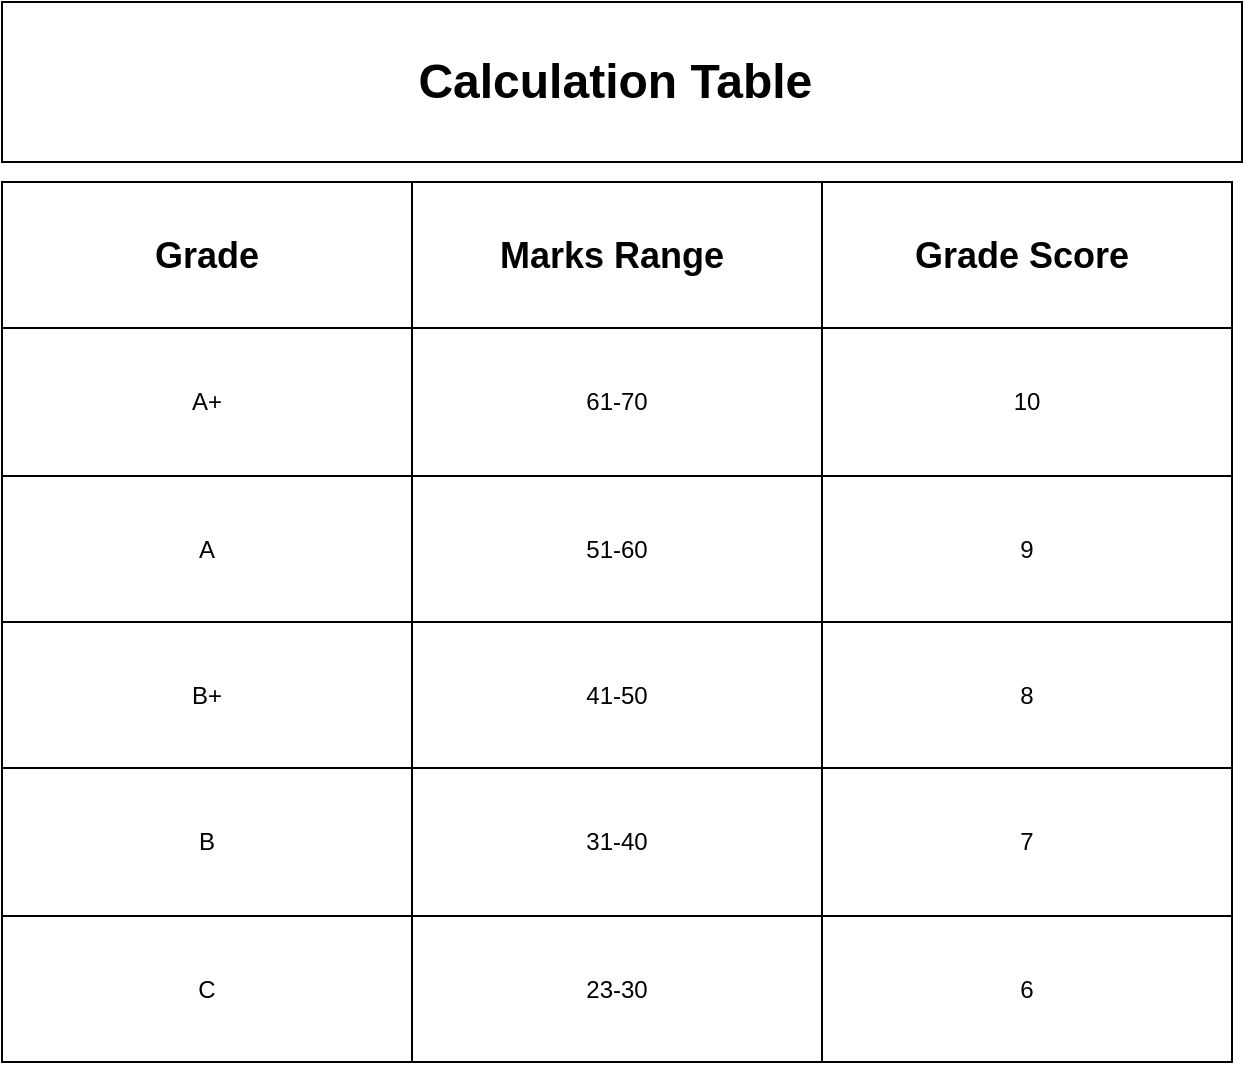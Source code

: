 <mxfile>
    <diagram id="aU_v9LZUCso-I1mCo_V_" name="Page-1">
        <mxGraphModel dx="1309" dy="719" grid="1" gridSize="10" guides="1" tooltips="1" connect="1" arrows="1" fold="1" page="1" pageScale="1" pageWidth="850" pageHeight="1100" math="0" shadow="0">
            <root>
                <mxCell id="0"/>
                <mxCell id="1" parent="0"/>
                <mxCell id="3" value="&lt;h1&gt;Calculation Table&amp;nbsp;&lt;/h1&gt;" style="rounded=0;whiteSpace=wrap;html=1;" vertex="1" parent="1">
                    <mxGeometry x="115" y="140" width="620" height="80" as="geometry"/>
                </mxCell>
                <mxCell id="4" value="" style="shape=table;html=1;whiteSpace=wrap;startSize=0;container=1;collapsible=0;childLayout=tableLayout;" vertex="1" parent="1">
                    <mxGeometry x="115" y="230" width="615" height="220" as="geometry"/>
                </mxCell>
                <mxCell id="5" value="" style="shape=tableRow;horizontal=0;startSize=0;swimlaneHead=0;swimlaneBody=0;top=0;left=0;bottom=0;right=0;collapsible=0;dropTarget=0;fillColor=none;points=[[0,0.5],[1,0.5]];portConstraint=eastwest;" vertex="1" parent="4">
                    <mxGeometry width="615" height="73" as="geometry"/>
                </mxCell>
                <mxCell id="6" value="&lt;h2&gt;Grade&lt;/h2&gt;" style="shape=partialRectangle;html=1;whiteSpace=wrap;connectable=0;fillColor=none;top=0;left=0;bottom=0;right=0;overflow=hidden;" vertex="1" parent="5">
                    <mxGeometry width="205" height="73" as="geometry">
                        <mxRectangle width="205" height="73" as="alternateBounds"/>
                    </mxGeometry>
                </mxCell>
                <mxCell id="7" value="&lt;h2&gt;Marks Range&amp;nbsp;&lt;/h2&gt;" style="shape=partialRectangle;html=1;whiteSpace=wrap;connectable=0;fillColor=none;top=0;left=0;bottom=0;right=0;overflow=hidden;" vertex="1" parent="5">
                    <mxGeometry x="205" width="205" height="73" as="geometry">
                        <mxRectangle width="205" height="73" as="alternateBounds"/>
                    </mxGeometry>
                </mxCell>
                <mxCell id="8" value="&lt;h2&gt;Grade Score&amp;nbsp;&lt;/h2&gt;" style="shape=partialRectangle;html=1;whiteSpace=wrap;connectable=0;fillColor=none;top=0;left=0;bottom=0;right=0;overflow=hidden;" vertex="1" parent="5">
                    <mxGeometry x="410" width="205" height="73" as="geometry">
                        <mxRectangle width="205" height="73" as="alternateBounds"/>
                    </mxGeometry>
                </mxCell>
                <mxCell id="9" value="" style="shape=tableRow;horizontal=0;startSize=0;swimlaneHead=0;swimlaneBody=0;top=0;left=0;bottom=0;right=0;collapsible=0;dropTarget=0;fillColor=none;points=[[0,0.5],[1,0.5]];portConstraint=eastwest;" vertex="1" parent="4">
                    <mxGeometry y="73" width="615" height="74" as="geometry"/>
                </mxCell>
                <mxCell id="10" value="A+" style="shape=partialRectangle;html=1;whiteSpace=wrap;connectable=0;fillColor=none;top=0;left=0;bottom=0;right=0;overflow=hidden;" vertex="1" parent="9">
                    <mxGeometry width="205" height="74" as="geometry">
                        <mxRectangle width="205" height="74" as="alternateBounds"/>
                    </mxGeometry>
                </mxCell>
                <mxCell id="11" value="61-70" style="shape=partialRectangle;html=1;whiteSpace=wrap;connectable=0;fillColor=none;top=0;left=0;bottom=0;right=0;overflow=hidden;" vertex="1" parent="9">
                    <mxGeometry x="205" width="205" height="74" as="geometry">
                        <mxRectangle width="205" height="74" as="alternateBounds"/>
                    </mxGeometry>
                </mxCell>
                <mxCell id="12" value="10" style="shape=partialRectangle;html=1;whiteSpace=wrap;connectable=0;fillColor=none;top=0;left=0;bottom=0;right=0;overflow=hidden;" vertex="1" parent="9">
                    <mxGeometry x="410" width="205" height="74" as="geometry">
                        <mxRectangle width="205" height="74" as="alternateBounds"/>
                    </mxGeometry>
                </mxCell>
                <mxCell id="13" value="" style="shape=tableRow;horizontal=0;startSize=0;swimlaneHead=0;swimlaneBody=0;top=0;left=0;bottom=0;right=0;collapsible=0;dropTarget=0;fillColor=none;points=[[0,0.5],[1,0.5]];portConstraint=eastwest;" vertex="1" parent="4">
                    <mxGeometry y="147" width="615" height="73" as="geometry"/>
                </mxCell>
                <mxCell id="14" value="A" style="shape=partialRectangle;html=1;whiteSpace=wrap;connectable=0;fillColor=none;top=0;left=0;bottom=0;right=0;overflow=hidden;" vertex="1" parent="13">
                    <mxGeometry width="205" height="73" as="geometry">
                        <mxRectangle width="205" height="73" as="alternateBounds"/>
                    </mxGeometry>
                </mxCell>
                <mxCell id="15" value="51-60" style="shape=partialRectangle;html=1;whiteSpace=wrap;connectable=0;fillColor=none;top=0;left=0;bottom=0;right=0;overflow=hidden;" vertex="1" parent="13">
                    <mxGeometry x="205" width="205" height="73" as="geometry">
                        <mxRectangle width="205" height="73" as="alternateBounds"/>
                    </mxGeometry>
                </mxCell>
                <mxCell id="16" value="9" style="shape=partialRectangle;html=1;whiteSpace=wrap;connectable=0;fillColor=none;top=0;left=0;bottom=0;right=0;overflow=hidden;pointerEvents=1;" vertex="1" parent="13">
                    <mxGeometry x="410" width="205" height="73" as="geometry">
                        <mxRectangle width="205" height="73" as="alternateBounds"/>
                    </mxGeometry>
                </mxCell>
                <mxCell id="17" value="" style="shape=table;html=1;whiteSpace=wrap;startSize=0;container=1;collapsible=0;childLayout=tableLayout;" vertex="1" parent="1">
                    <mxGeometry x="115" y="450" width="615" height="220" as="geometry"/>
                </mxCell>
                <mxCell id="18" value="" style="shape=tableRow;horizontal=0;startSize=0;swimlaneHead=0;swimlaneBody=0;top=0;left=0;bottom=0;right=0;collapsible=0;dropTarget=0;fillColor=none;points=[[0,0.5],[1,0.5]];portConstraint=eastwest;" vertex="1" parent="17">
                    <mxGeometry width="615" height="73" as="geometry"/>
                </mxCell>
                <mxCell id="19" value="B+" style="shape=partialRectangle;html=1;whiteSpace=wrap;connectable=0;fillColor=none;top=0;left=0;bottom=0;right=0;overflow=hidden;" vertex="1" parent="18">
                    <mxGeometry width="205" height="73" as="geometry">
                        <mxRectangle width="205" height="73" as="alternateBounds"/>
                    </mxGeometry>
                </mxCell>
                <mxCell id="20" value="41-50" style="shape=partialRectangle;html=1;whiteSpace=wrap;connectable=0;fillColor=none;top=0;left=0;bottom=0;right=0;overflow=hidden;" vertex="1" parent="18">
                    <mxGeometry x="205" width="205" height="73" as="geometry">
                        <mxRectangle width="205" height="73" as="alternateBounds"/>
                    </mxGeometry>
                </mxCell>
                <mxCell id="21" value="8" style="shape=partialRectangle;html=1;whiteSpace=wrap;connectable=0;fillColor=none;top=0;left=0;bottom=0;right=0;overflow=hidden;" vertex="1" parent="18">
                    <mxGeometry x="410" width="205" height="73" as="geometry">
                        <mxRectangle width="205" height="73" as="alternateBounds"/>
                    </mxGeometry>
                </mxCell>
                <mxCell id="22" value="" style="shape=tableRow;horizontal=0;startSize=0;swimlaneHead=0;swimlaneBody=0;top=0;left=0;bottom=0;right=0;collapsible=0;dropTarget=0;fillColor=none;points=[[0,0.5],[1,0.5]];portConstraint=eastwest;" vertex="1" parent="17">
                    <mxGeometry y="73" width="615" height="74" as="geometry"/>
                </mxCell>
                <mxCell id="23" value="B" style="shape=partialRectangle;html=1;whiteSpace=wrap;connectable=0;fillColor=none;top=0;left=0;bottom=0;right=0;overflow=hidden;" vertex="1" parent="22">
                    <mxGeometry width="205" height="74" as="geometry">
                        <mxRectangle width="205" height="74" as="alternateBounds"/>
                    </mxGeometry>
                </mxCell>
                <mxCell id="24" value="31-40" style="shape=partialRectangle;html=1;whiteSpace=wrap;connectable=0;fillColor=none;top=0;left=0;bottom=0;right=0;overflow=hidden;" vertex="1" parent="22">
                    <mxGeometry x="205" width="205" height="74" as="geometry">
                        <mxRectangle width="205" height="74" as="alternateBounds"/>
                    </mxGeometry>
                </mxCell>
                <mxCell id="25" value="7" style="shape=partialRectangle;html=1;whiteSpace=wrap;connectable=0;fillColor=none;top=0;left=0;bottom=0;right=0;overflow=hidden;" vertex="1" parent="22">
                    <mxGeometry x="410" width="205" height="74" as="geometry">
                        <mxRectangle width="205" height="74" as="alternateBounds"/>
                    </mxGeometry>
                </mxCell>
                <mxCell id="26" value="" style="shape=tableRow;horizontal=0;startSize=0;swimlaneHead=0;swimlaneBody=0;top=0;left=0;bottom=0;right=0;collapsible=0;dropTarget=0;fillColor=none;points=[[0,0.5],[1,0.5]];portConstraint=eastwest;" vertex="1" parent="17">
                    <mxGeometry y="147" width="615" height="73" as="geometry"/>
                </mxCell>
                <mxCell id="27" value="C" style="shape=partialRectangle;html=1;whiteSpace=wrap;connectable=0;fillColor=none;top=0;left=0;bottom=0;right=0;overflow=hidden;" vertex="1" parent="26">
                    <mxGeometry width="205" height="73" as="geometry">
                        <mxRectangle width="205" height="73" as="alternateBounds"/>
                    </mxGeometry>
                </mxCell>
                <mxCell id="28" value="23-30" style="shape=partialRectangle;html=1;whiteSpace=wrap;connectable=0;fillColor=none;top=0;left=0;bottom=0;right=0;overflow=hidden;" vertex="1" parent="26">
                    <mxGeometry x="205" width="205" height="73" as="geometry">
                        <mxRectangle width="205" height="73" as="alternateBounds"/>
                    </mxGeometry>
                </mxCell>
                <mxCell id="29" value="6" style="shape=partialRectangle;html=1;whiteSpace=wrap;connectable=0;fillColor=none;top=0;left=0;bottom=0;right=0;overflow=hidden;pointerEvents=1;" vertex="1" parent="26">
                    <mxGeometry x="410" width="205" height="73" as="geometry">
                        <mxRectangle width="205" height="73" as="alternateBounds"/>
                    </mxGeometry>
                </mxCell>
            </root>
        </mxGraphModel>
    </diagram>
</mxfile>